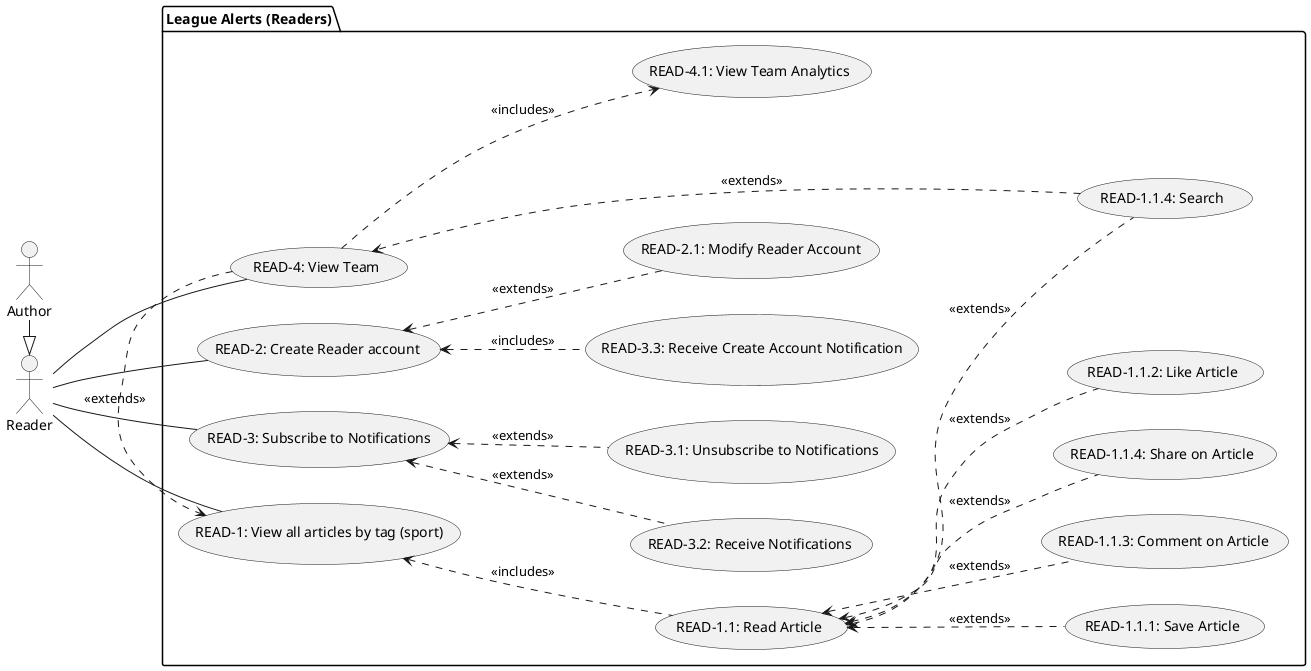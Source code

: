 @startuml UsecaseReader

left to right direction

actor Reader
actor Author

package "League Alerts (Readers)" {
    usecase "READ-1: View all articles by tag (sport)" as UC1
    usecase "READ-1.1.4: Search" as UC1.5
    usecase "READ-1.1.1: Save Article" as UC1.4
    usecase "READ-1.1.3: Comment on Article" as UC1.3
    usecase "READ-1.1.4: Share on Article" as UC1.6

    usecase "READ-1.1.2: Like Article" as UC1.2
    usecase "READ-1.1: Read Article" as UC1.1
    usecase "READ-2: Create Reader account" as UC2
    usecase "READ-3.3: Receive Create Account Notification" as UC3.3
    usecase "READ-4: View Team" as UC4
    usecase "READ-4.1: View Team Analytics" as UC4.1
    usecase "READ-2.1: Modify Reader Account" as UC5
    usecase "READ-3.2: Receive Notifications" as UC3.2
    usecase "READ-3.1: Unsubscribe to Notifications" as UC3.1
    usecase "READ-3: Subscribe to Notifications" as UC3
}
Reader <|-l- Author
Reader -u- UC1
Reader -- UC2
Reader -- UC4
Reader -- UC3

UC1 <.. UC1.1 : <<includes>>

UC1.1 <.. UC1.5 : <<extends>>
UC1.1 <.. UC1.2 : <<extends>>
UC1.1 <.. UC1.3 : <<extends>>
UC1.1 <.. UC1.4 : <<extends>>
UC1.1 <.. UC1.6 : <<extends>>

UC1.5 ..> UC4 : <<extends>>
UC2 <.. UC5 : <<extends>>
UC4 .> UC1 : <<extends>>
UC4 ..> UC4.1 : <<includes>>
UC3 <.. UC3.1 : <<extends>>
UC3 <.. UC3.2 : <<extends>>

UC2 <.. UC3.3 : <<includes>>


@enduml